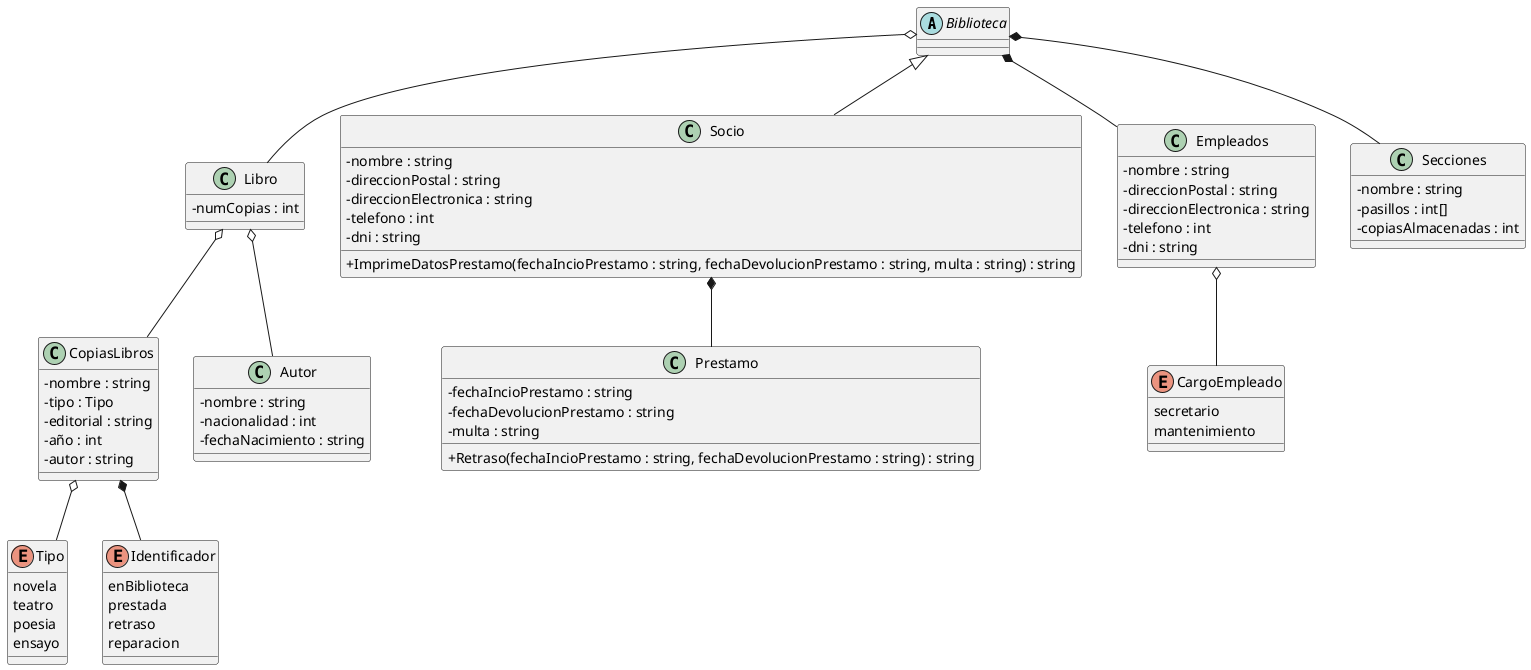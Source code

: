 @startuml BibliotecaSandra
skinparam classAttributeIconSize 0
abstract class Biblioteca{

}
class Libro{
    -numCopias : int 
}
class CopiasLibros{
    -nombre : string 
    -tipo : Tipo 
    -editorial : string
    -año : int 
    -autor : string
}
enum Tipo{
    novela
    teatro
    poesia
    ensayo
}
enum Identificador{
    enBiblioteca
    prestada
    retraso 
    reparacion
}
class Autor{
    -nombre : string
    -nacionalidad : int 
    -fechaNacimiento : string
}
class Socio{
    -nombre : string
    -direccionPostal : string
    -direccionElectronica : string
    -telefono : int 
    -dni : string 

    +ImprimeDatosPrestamo(fechaIncioPrestamo : string, fechaDevolucionPrestamo : string, multa : string) : string
}
class Prestamo{
    -fechaIncioPrestamo : string 
    -fechaDevolucionPrestamo : string 
    -multa : string
    
    +Retraso(fechaIncioPrestamo : string, fechaDevolucionPrestamo : string) : string
}
class Empleados{
    -nombre : string
    -direccionPostal : string
    -direccionElectronica : string
    -telefono : int 
    -dni : string 
}
enum CargoEmpleado{
    secretario 
    mantenimiento
}
class Secciones{
    -nombre : string
    -pasillos : int[]
    -copiasAlmacenadas : int
}
Biblioteca *-- Secciones
CopiasLibros o-- Tipo
CopiasLibros *-- Identificador
Empleados o-- CargoEmpleado
Biblioteca <|-- Socio
Biblioteca *-- Empleados
Socio *-- Prestamo 
Biblioteca o-- Libro
Libro o-- Autor 
Libro o--CopiasLibros


@enduml